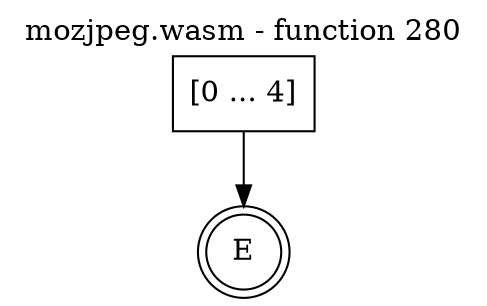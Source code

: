 digraph finite_state_machine {
    label = "mozjpeg.wasm - function 280"
    labelloc =  t
    labelfontsize = 16
    labelfontcolor = black
    labelfontname = "Helvetica"
    node [shape = doublecircle]; E ;
    node [shape = box];
    node [shape=box, color=black, style=solid] 0[label="[0 ... 4]"]
    0 -> E;
}

